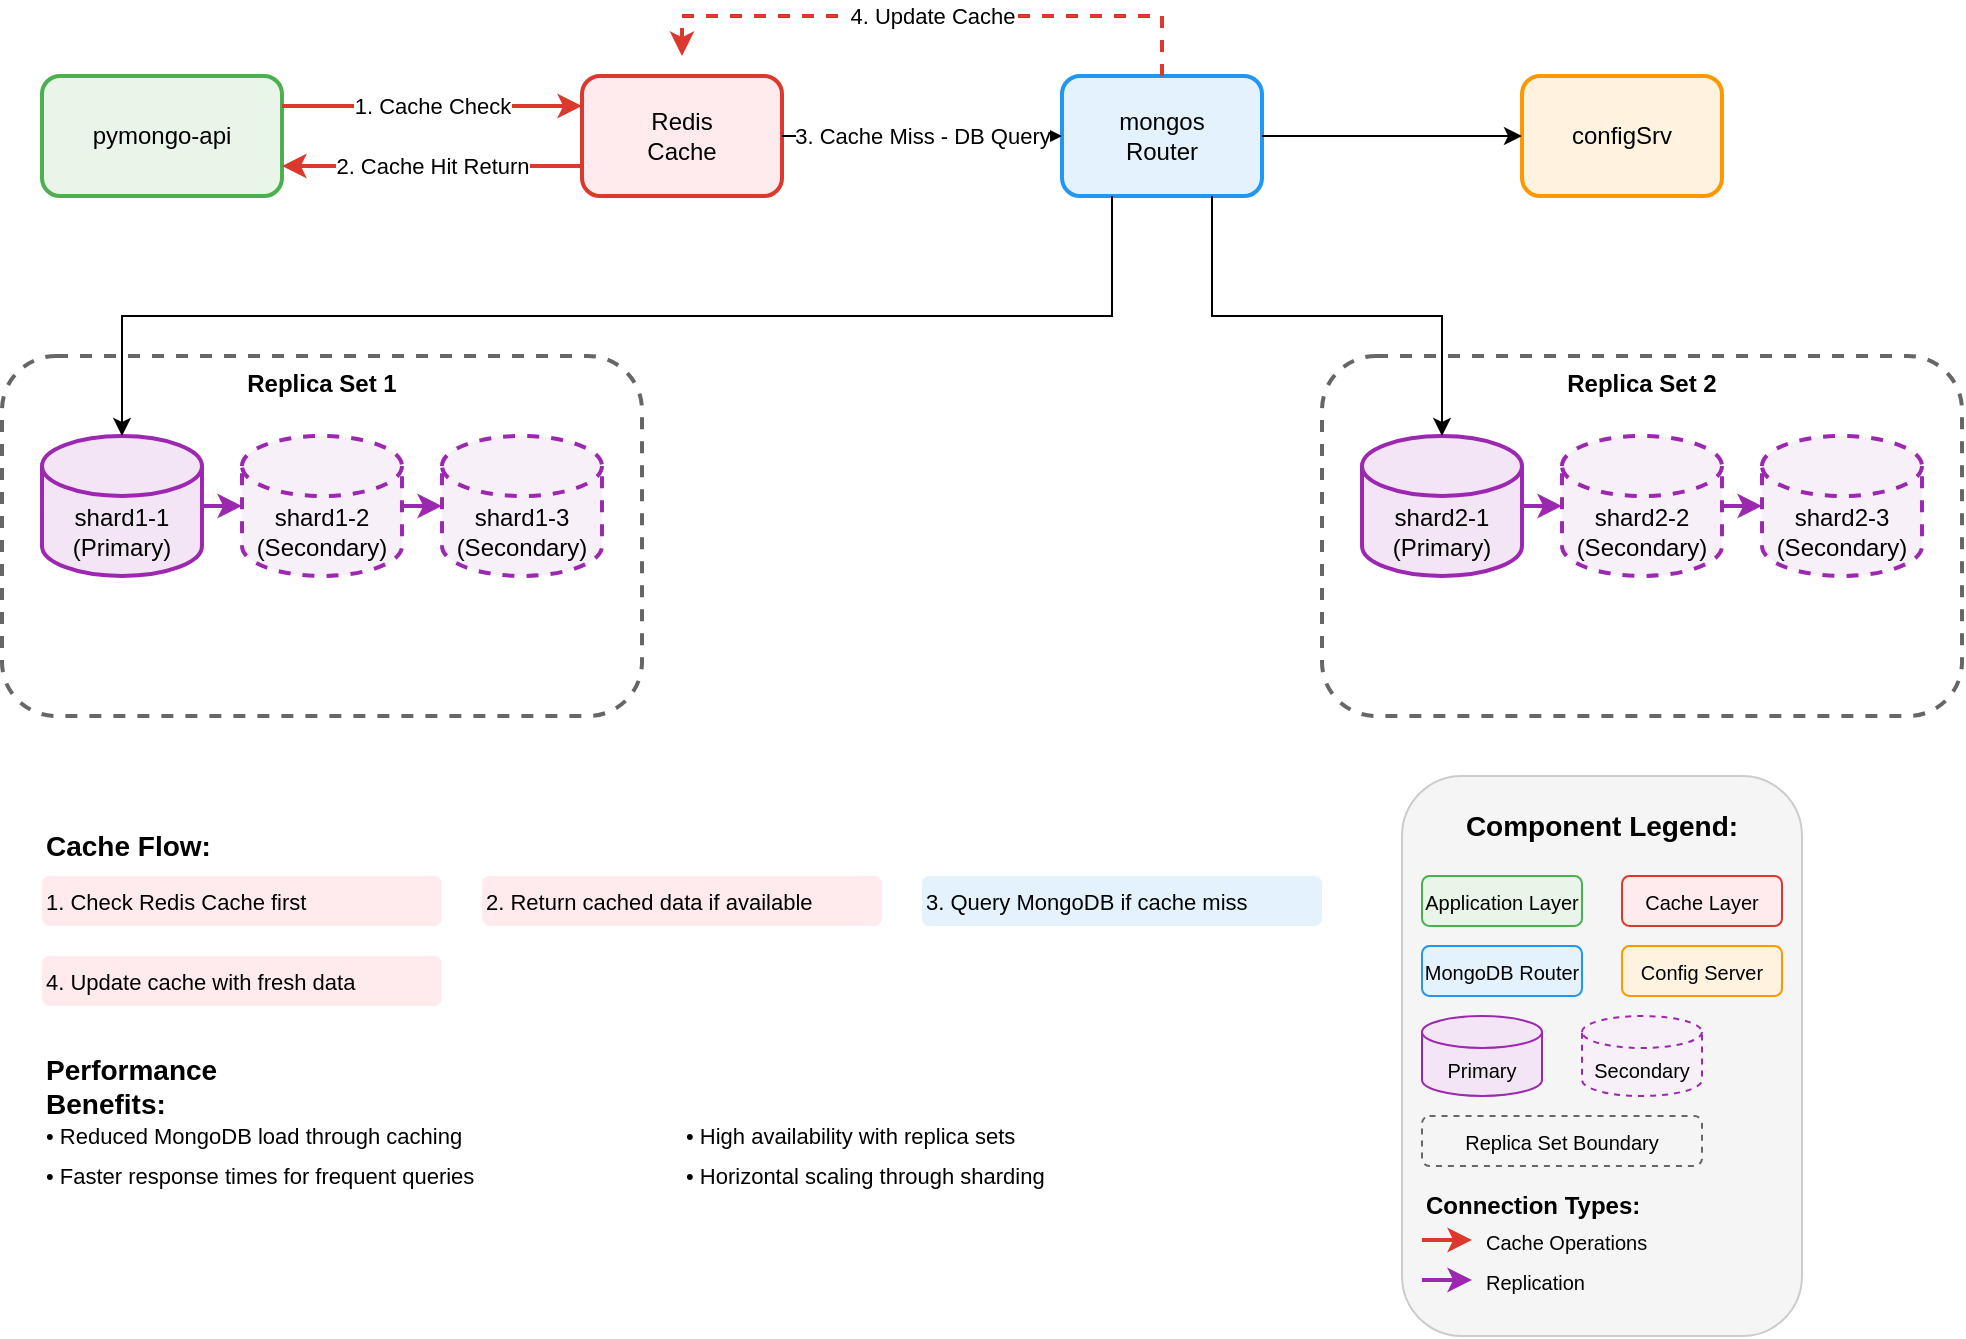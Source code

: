 <mxfile version="28.2.5">
  <diagram name="Page-1" id="solution3-diagram">
    <mxGraphModel dx="1426" dy="743" grid="1" gridSize="10" guides="1" tooltips="1" connect="1" arrows="1" fold="1" page="1" pageScale="1" pageWidth="1500" pageHeight="950" math="0" shadow="0">
      <root>
        <mxCell id="0" />
        <mxCell id="1" parent="0" />
        <mxCell id="app-3" value="pymongo-api" style="rounded=1;whiteSpace=wrap;html=1;fillColor=#E8F5E8;strokeColor=#4CAF50;strokeWidth=2;" parent="1" vertex="1">
          <mxGeometry x="80" y="80" width="120" height="60" as="geometry" />
        </mxCell>
        <mxCell id="redis-3" value="Redis&#xa;Cache" style="rounded=1;whiteSpace=wrap;html=1;fillColor=#FFEBEE;strokeColor=#DC382D;strokeWidth=2;" parent="1" vertex="1">
          <mxGeometry x="350" y="80" width="100" height="60" as="geometry" />
        </mxCell>
        <mxCell id="mongos-3" value="mongos&#xa;Router" style="rounded=1;whiteSpace=wrap;html=1;fillColor=#E3F2FD;strokeColor=#2196F3;strokeWidth=2;" parent="1" vertex="1">
          <mxGeometry x="590" y="80" width="100" height="60" as="geometry" />
        </mxCell>
        <mxCell id="config-3" value="configSrv" style="rounded=1;whiteSpace=wrap;html=1;fillColor=#FFF3E0;strokeColor=#FF9800;strokeWidth=2;" parent="1" vertex="1">
          <mxGeometry x="820" y="80" width="100" height="60" as="geometry" />
        </mxCell>
        <mxCell id="rs1-group-3" value="Replica Set 1" style="rounded=1;whiteSpace=wrap;html=1;fillColor=none;strokeColor=#666666;strokeWidth=2;dashed=1;verticalAlign=top;fontSize=12;fontStyle=1;" parent="1" vertex="1">
          <mxGeometry x="60" y="220" width="320" height="180" as="geometry" />
        </mxCell>
        <mxCell id="shard1-1-3" value="shard1-1&#xa;(Primary)" style="shape=cylinder3;whiteSpace=wrap;html=1;boundedLbl=1;backgroundOutline=1;size=15;fillColor=#F3E5F5;strokeColor=#9C27B0;strokeWidth=2;" parent="1" vertex="1">
          <mxGeometry x="80" y="260" width="80" height="70" as="geometry" />
        </mxCell>
        <mxCell id="shard1-2-3" value="shard1-2&#xa;(Secondary)" style="shape=cylinder3;whiteSpace=wrap;html=1;boundedLbl=1;backgroundOutline=1;size=15;fillColor=#F8F0F8;strokeColor=#9C27B0;strokeWidth=2;dashed=1;" parent="1" vertex="1">
          <mxGeometry x="180" y="260" width="80" height="70" as="geometry" />
        </mxCell>
        <mxCell id="shard1-3-3" value="shard1-3&#xa;(Secondary)" style="shape=cylinder3;whiteSpace=wrap;html=1;boundedLbl=1;backgroundOutline=1;size=15;fillColor=#F8F0F8;strokeColor=#9C27B0;strokeWidth=2;dashed=1;" parent="1" vertex="1">
          <mxGeometry x="280" y="260" width="80" height="70" as="geometry" />
        </mxCell>
        <mxCell id="rs2-group-3" value="Replica Set 2" style="rounded=1;whiteSpace=wrap;html=1;fillColor=none;strokeColor=#666666;strokeWidth=2;dashed=1;verticalAlign=top;fontSize=12;fontStyle=1;" parent="1" vertex="1">
          <mxGeometry x="720" y="220" width="320" height="180" as="geometry" />
        </mxCell>
        <mxCell id="shard2-1-3" value="shard2-1&#xa;(Primary)" style="shape=cylinder3;whiteSpace=wrap;html=1;boundedLbl=1;backgroundOutline=1;size=15;fillColor=#F3E5F5;strokeColor=#9C27B0;strokeWidth=2;" parent="1" vertex="1">
          <mxGeometry x="740" y="260" width="80" height="70" as="geometry" />
        </mxCell>
        <mxCell id="shard2-2-3" value="shard2-2&#xa;(Secondary)" style="shape=cylinder3;whiteSpace=wrap;html=1;boundedLbl=1;backgroundOutline=1;size=15;fillColor=#F8F0F8;strokeColor=#9C27B0;strokeWidth=2;dashed=1;" parent="1" vertex="1">
          <mxGeometry x="840" y="260" width="80" height="70" as="geometry" />
        </mxCell>
        <mxCell id="shard2-3-3" value="shard2-3&#xa;(Secondary)" style="shape=cylinder3;whiteSpace=wrap;html=1;boundedLbl=1;backgroundOutline=1;size=15;fillColor=#F8F0F8;strokeColor=#9C27B0;strokeWidth=2;dashed=1;" parent="1" vertex="1">
          <mxGeometry x="940" y="260" width="80" height="70" as="geometry" />
        </mxCell>
        <mxCell id="cache-conn1" value="1. Cache Check" style="edgeStyle=orthogonalEdgeStyle;rounded=0;orthogonalLoop=1;jettySize=auto;html=1;exitX=1;exitY=0.25;exitDx=0;exitDy=0;entryX=0;entryY=0.25;entryDx=0;entryDy=0;strokeColor=#DC382D;strokeWidth=2;" parent="1" source="app-3" target="redis-3" edge="1">
          <mxGeometry relative="1" as="geometry" />
        </mxCell>
        <mxCell id="cache-conn2" value="2. Cache Hit Return" style="edgeStyle=orthogonalEdgeStyle;rounded=0;orthogonalLoop=1;jettySize=auto;html=1;exitX=0;exitY=0.75;exitDx=0;exitDy=0;entryX=1;entryY=0.75;entryDx=0;entryDy=0;strokeColor=#DC382D;strokeWidth=2;" parent="1" source="redis-3" target="app-3" edge="1">
          <mxGeometry relative="1" as="geometry" />
        </mxCell>
        <mxCell id="db-conn1" value="3. Cache Miss - DB Query" style="edgeStyle=orthogonalEdgeStyle;rounded=0;orthogonalLoop=1;jettySize=auto;html=1;exitX=1;exitY=0.5;exitDx=0;exitDy=0;entryX=0;entryY=0.5;entryDx=0;entryDy=0;" parent="1" source="redis-3" target="mongos-3" edge="1">
          <mxGeometry relative="1" as="geometry" />
        </mxCell>
        <mxCell id="db-conn2" style="edgeStyle=orthogonalEdgeStyle;rounded=0;orthogonalLoop=1;jettySize=auto;html=1;exitX=1;exitY=0.5;exitDx=0;exitDy=0;entryX=0;entryY=0.5;entryDx=0;entryDy=0;" parent="1" source="mongos-3" target="config-3" edge="1">
          <mxGeometry relative="1" as="geometry" />
        </mxCell>
        <mxCell id="db-conn3" style="edgeStyle=orthogonalEdgeStyle;rounded=0;orthogonalLoop=1;jettySize=auto;html=1;exitX=0.25;exitY=1;exitDx=0;exitDy=0;entryX=0.5;entryY=0;entryDx=0;entryDy=0;entryPerimeter=0;" parent="1" source="mongos-3" target="shard1-1-3" edge="1">
          <mxGeometry relative="1" as="geometry">
            <Array as="points">
              <mxPoint x="615" y="200" />
              <mxPoint x="120" y="200" />
            </Array>
          </mxGeometry>
        </mxCell>
        <mxCell id="db-conn4" style="edgeStyle=orthogonalEdgeStyle;rounded=0;orthogonalLoop=1;jettySize=auto;html=1;exitX=0.75;exitY=1;exitDx=0;exitDy=0;entryX=0.5;entryY=0;entryDx=0;entryDy=0;entryPerimeter=0;" parent="1" source="mongos-3" target="shard2-1-3" edge="1">
          <mxGeometry relative="1" as="geometry">
            <Array as="points">
              <mxPoint x="665" y="200" />
              <mxPoint x="780" y="200" />
            </Array>
          </mxGeometry>
        </mxCell>
        <mxCell id="cache-update" value="4. Update Cache" style="edgeStyle=orthogonalEdgeStyle;rounded=0;orthogonalLoop=1;jettySize=auto;html=1;exitX=0.5;exitY=0;exitDx=0;exitDy=0;strokeColor=#DC382D;strokeWidth=2;dashed=1;" parent="1" source="mongos-3" edge="1">
          <mxGeometry relative="1" as="geometry">
            <Array as="points">
              <mxPoint x="640" y="50" />
              <mxPoint x="400" y="50" />
            </Array>
            <mxPoint x="400" y="70" as="targetPoint" />
          </mxGeometry>
        </mxCell>
        <mxCell id="repl1-1-3" style="edgeStyle=orthogonalEdgeStyle;rounded=0;orthogonalLoop=1;jettySize=auto;html=1;exitX=1;exitY=0.5;exitDx=0;exitDy=0;exitPerimeter=0;entryX=0;entryY=0.5;entryDx=0;entryDy=0;entryPerimeter=0;strokeColor=#9C27B0;strokeWidth=2;" parent="1" source="shard1-1-3" target="shard1-2-3" edge="1">
          <mxGeometry relative="1" as="geometry" />
        </mxCell>
        <mxCell id="repl1-2-3" style="edgeStyle=orthogonalEdgeStyle;rounded=0;orthogonalLoop=1;jettySize=auto;html=1;exitX=1;exitY=0.5;exitDx=0;exitDy=0;exitPerimeter=0;entryX=0;entryY=0.5;entryDx=0;entryDy=0;entryPerimeter=0;strokeColor=#9C27B0;strokeWidth=2;" parent="1" source="shard1-2-3" target="shard1-3-3" edge="1">
          <mxGeometry relative="1" as="geometry" />
        </mxCell>
        <mxCell id="repl2-1-3" style="edgeStyle=orthogonalEdgeStyle;rounded=0;orthogonalLoop=1;jettySize=auto;html=1;exitX=1;exitY=0.5;exitDx=0;exitDy=0;exitPerimeter=0;entryX=0;entryY=0.5;entryDx=0;entryDy=0;entryPerimeter=0;strokeColor=#9C27B0;strokeWidth=2;" parent="1" source="shard2-1-3" target="shard2-2-3" edge="1">
          <mxGeometry relative="1" as="geometry" />
        </mxCell>
        <mxCell id="repl2-2-3" style="edgeStyle=orthogonalEdgeStyle;rounded=0;orthogonalLoop=1;jettySize=auto;html=1;exitX=1;exitY=0.5;exitDx=0;exitDy=0;exitPerimeter=0;entryX=0;entryY=0.5;entryDx=0;entryDy=0;entryPerimeter=0;strokeColor=#9C27B0;strokeWidth=2;" parent="1" source="shard2-2-3" target="shard2-3-3" edge="1">
          <mxGeometry relative="1" as="geometry" />
        </mxCell>
        <mxCell id="flow-label1" value="Cache Flow:" style="text;html=1;strokeColor=none;fillColor=none;align=left;verticalAlign=middle;whiteSpace=wrap;rounded=0;fontSize=14;fontStyle=1;" parent="1" vertex="1">
          <mxGeometry x="80" y="450" width="100" height="30" as="geometry" />
        </mxCell>
        <mxCell id="flow-label2" value="1. Check Redis Cache first" style="text;html=1;strokeColor=none;fillColor=#FFEBEE;align=left;verticalAlign=middle;whiteSpace=wrap;rounded=1;fontSize=11;" parent="1" vertex="1">
          <mxGeometry x="80" y="480" width="200" height="25" as="geometry" />
        </mxCell>
        <mxCell id="flow-label3" value="2. Return cached data if available" style="text;html=1;strokeColor=none;fillColor=#FFEBEE;align=left;verticalAlign=middle;whiteSpace=wrap;rounded=1;fontSize=11;" parent="1" vertex="1">
          <mxGeometry x="300" y="480" width="200" height="25" as="geometry" />
        </mxCell>
        <mxCell id="flow-label4" value="3. Query MongoDB if cache miss" style="text;html=1;strokeColor=none;fillColor=#E3F2FD;align=left;verticalAlign=middle;whiteSpace=wrap;rounded=1;fontSize=11;" parent="1" vertex="1">
          <mxGeometry x="520" y="480" width="200" height="25" as="geometry" />
        </mxCell>
        <mxCell id="flow-label5" value="4. Update cache with fresh data" style="text;html=1;strokeColor=none;fillColor=#FFEBEE;align=left;verticalAlign=middle;whiteSpace=wrap;rounded=1;fontSize=11;" parent="1" vertex="1">
          <mxGeometry x="80" y="520" width="200" height="25" as="geometry" />
        </mxCell>
        <mxCell id="benefits-label" value="Performance Benefits:" style="text;html=1;strokeColor=none;fillColor=none;align=left;verticalAlign=middle;whiteSpace=wrap;rounded=0;fontSize=14;fontStyle=1;" parent="1" vertex="1">
          <mxGeometry x="80" y="570" width="150" height="30" as="geometry" />
        </mxCell>
        <mxCell id="benefit1" value="• Reduced MongoDB load through caching" style="text;html=1;strokeColor=none;fillColor=none;align=left;verticalAlign=middle;whiteSpace=wrap;rounded=0;fontSize=11;" parent="1" vertex="1">
          <mxGeometry x="80" y="600" width="300" height="20" as="geometry" />
        </mxCell>
        <mxCell id="benefit2" value="• Faster response times for frequent queries" style="text;html=1;strokeColor=none;fillColor=none;align=left;verticalAlign=middle;whiteSpace=wrap;rounded=0;fontSize=11;" parent="1" vertex="1">
          <mxGeometry x="80" y="620" width="300" height="20" as="geometry" />
        </mxCell>
        <mxCell id="benefit3" value="• High availability with replica sets" style="text;html=1;strokeColor=none;fillColor=none;align=left;verticalAlign=middle;whiteSpace=wrap;rounded=0;fontSize=11;" parent="1" vertex="1">
          <mxGeometry x="400" y="600" width="300" height="20" as="geometry" />
        </mxCell>
        <mxCell id="benefit4" value="• Horizontal scaling through sharding" style="text;html=1;strokeColor=none;fillColor=none;align=left;verticalAlign=middle;whiteSpace=wrap;rounded=0;fontSize=11;" parent="1" vertex="1">
          <mxGeometry x="400" y="620" width="300" height="20" as="geometry" />
        </mxCell>
        <mxCell id="legend-bg" value="" style="rounded=1;whiteSpace=wrap;html=1;fillColor=#F5F5F5;strokeColor=#CCCCCC;strokeWidth=1;" parent="1" vertex="1">
          <mxGeometry x="760" y="430" width="200" height="280" as="geometry" />
        </mxCell>
        <mxCell id="legend-title" value="Component Legend:" style="text;html=1;strokeColor=none;fillColor=none;align=center;verticalAlign=middle;whiteSpace=wrap;rounded=0;fontSize=14;fontStyle=1;" parent="1" vertex="1">
          <mxGeometry x="760" y="440" width="200" height="30" as="geometry" />
        </mxCell>
        <mxCell id="legend-app" value="Application Layer" style="rounded=1;whiteSpace=wrap;html=1;fillColor=#E8F5E8;strokeColor=#4CAF50;strokeWidth=1;fontSize=10;" parent="1" vertex="1">
          <mxGeometry x="770" y="480" width="80" height="25" as="geometry" />
        </mxCell>
        <mxCell id="legend-cache" value="Cache Layer" style="rounded=1;whiteSpace=wrap;html=1;fillColor=#FFEBEE;strokeColor=#DC382D;strokeWidth=1;fontSize=10;" parent="1" vertex="1">
          <mxGeometry x="870" y="480" width="80" height="25" as="geometry" />
        </mxCell>
        <mxCell id="legend-router" value="MongoDB Router" style="rounded=1;whiteSpace=wrap;html=1;fillColor=#E3F2FD;strokeColor=#2196F3;strokeWidth=1;fontSize=10;" parent="1" vertex="1">
          <mxGeometry x="770" y="515" width="80" height="25" as="geometry" />
        </mxCell>
        <mxCell id="legend-config" value="Config Server" style="rounded=1;whiteSpace=wrap;html=1;fillColor=#FFF3E0;strokeColor=#FF9800;strokeWidth=1;fontSize=10;" parent="1" vertex="1">
          <mxGeometry x="870" y="515" width="80" height="25" as="geometry" />
        </mxCell>
        <mxCell id="legend-primary" value="Primary" style="shape=cylinder3;whiteSpace=wrap;html=1;boundedLbl=1;backgroundOutline=1;size=8;fillColor=#F3E5F5;strokeColor=#9C27B0;strokeWidth=1;fontSize=10;" parent="1" vertex="1">
          <mxGeometry x="770" y="550" width="60" height="40" as="geometry" />
        </mxCell>
        <mxCell id="legend-secondary" value="Secondary" style="shape=cylinder3;whiteSpace=wrap;html=1;boundedLbl=1;backgroundOutline=1;size=8;fillColor=#F8F0F8;strokeColor=#9C27B0;strokeWidth=1;dashed=1;fontSize=10;" parent="1" vertex="1">
          <mxGeometry x="850" y="550" width="60" height="40" as="geometry" />
        </mxCell>
        <mxCell id="legend-replica" value="Replica Set Boundary" style="rounded=1;whiteSpace=wrap;html=1;fillColor=none;strokeColor=#666666;strokeWidth=1;dashed=1;fontSize=10;" parent="1" vertex="1">
          <mxGeometry x="770" y="600" width="140" height="25" as="geometry" />
        </mxCell>
        <mxCell id="legend-arrows" value="Connection Types:" style="text;html=1;strokeColor=none;fillColor=none;align=left;verticalAlign=middle;whiteSpace=wrap;rounded=0;fontSize=12;fontStyle=1;" parent="1" vertex="1">
          <mxGeometry x="770" y="635" width="140" height="20" as="geometry" />
        </mxCell>
        <mxCell id="legend-cache-arrow" value="Cache Operations" style="text;html=1;strokeColor=none;fillColor=none;align=left;verticalAlign=middle;whiteSpace=wrap;rounded=0;fontSize=10;" parent="1" vertex="1">
          <mxGeometry x="800" y="655" width="110" height="15" as="geometry" />
        </mxCell>
        <mxCell id="legend-cache-line" style="edgeStyle=orthogonalEdgeStyle;rounded=0;orthogonalLoop=1;jettySize=auto;html=1;strokeColor=#DC382D;strokeWidth=2;" parent="1" edge="1">
          <mxGeometry relative="1" as="geometry">
            <mxPoint x="770" y="662" as="sourcePoint" />
            <mxPoint x="795" y="662" as="targetPoint" />
          </mxGeometry>
        </mxCell>
        <mxCell id="legend-repl-arrow" value="Replication" style="text;html=1;strokeColor=none;fillColor=none;align=left;verticalAlign=middle;whiteSpace=wrap;rounded=0;fontSize=10;" parent="1" vertex="1">
          <mxGeometry x="800" y="675" width="110" height="15" as="geometry" />
        </mxCell>
        <mxCell id="legend-repl-line" style="edgeStyle=orthogonalEdgeStyle;rounded=0;orthogonalLoop=1;jettySize=auto;html=1;strokeColor=#9C27B0;strokeWidth=2;" parent="1" edge="1">
          <mxGeometry relative="1" as="geometry">
            <mxPoint x="770" y="682" as="sourcePoint" />
            <mxPoint x="795" y="682" as="targetPoint" />
          </mxGeometry>
        </mxCell>
      </root>
    </mxGraphModel>
  </diagram>
</mxfile>

